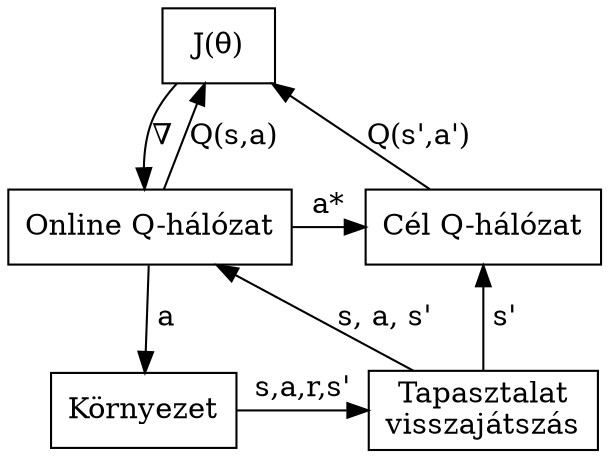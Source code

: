 digraph dql {
    graph[dpi=300]
    //rankdir="LR"

    cost [label="J(θ)", shape="rectangle"]
    replay [label="Tapasztalat\nvisszajátszás", shape="rectangle"]
    env [label="Környezet", shape="rectangle"]
    qnet1 [label="Online Q-hálózat", shape="rectangle"]
    qnet2 [label="Cél Q-hálózat", shape="rectangle"]

    {rank="same"; qnet1 qnet2}
    {rank="max"; replay env}

    replay -> qnet1 [label="s, a, s'"]
    replay -> qnet2 [label=" s'"]
    qnet1 -> qnet2 [label="a*"]
    qnet2 -> cost [label="Q(s',a')"]
    qnet1 -> cost [label="Q(s,a)"]
    cost -> qnet1 [label="∇"]
    qnet1 -> env [label=" a"]
    env -> replay [label="s,a,r,s'"]
}
